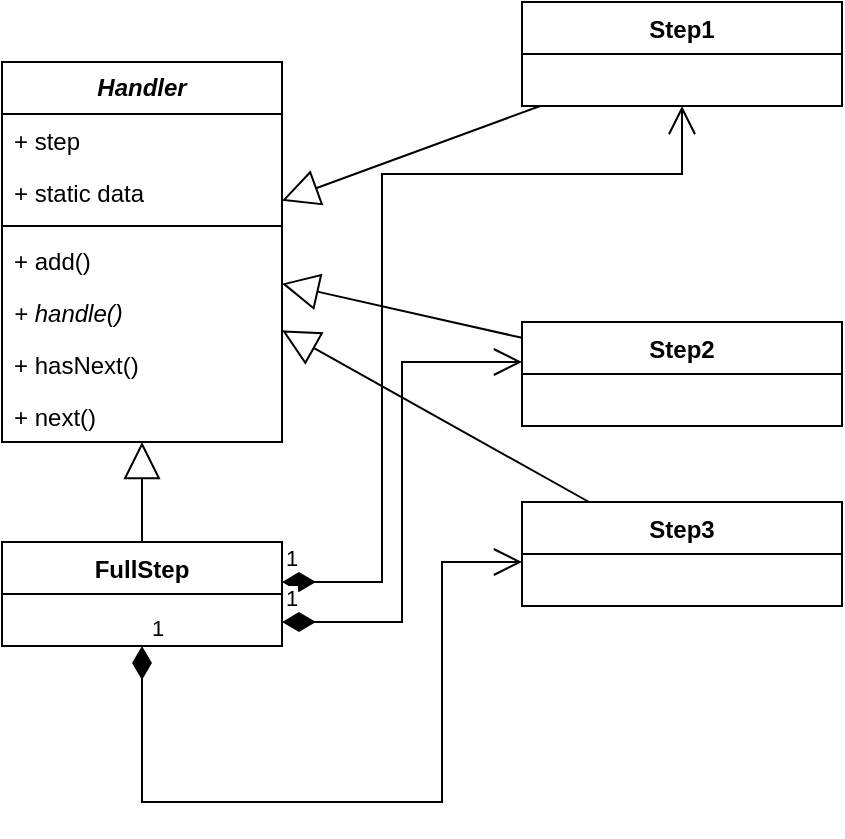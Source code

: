 <mxfile version="21.6.8" type="github">
  <diagram name="Page-1" id="rLhutt1Bn5XuG1KHNgAZ">
    <mxGraphModel dx="926" dy="423" grid="1" gridSize="10" guides="1" tooltips="1" connect="1" arrows="1" fold="1" page="1" pageScale="1" pageWidth="3840" pageHeight="2400" math="0" shadow="0">
      <root>
        <mxCell id="0" />
        <mxCell id="1" parent="0" />
        <mxCell id="G5LJ6GWsRmSAzuhranLF-1" value="&lt;b&gt;&lt;i&gt;Handler&lt;/i&gt;&lt;/b&gt;" style="swimlane;fontStyle=0;childLayout=stackLayout;horizontal=1;startSize=26;fillColor=none;horizontalStack=0;resizeParent=1;resizeParentMax=0;resizeLast=0;collapsible=1;marginBottom=0;whiteSpace=wrap;html=1;" vertex="1" parent="1">
          <mxGeometry x="500" y="180" width="140" height="190" as="geometry" />
        </mxCell>
        <mxCell id="G5LJ6GWsRmSAzuhranLF-2" value="+ step" style="text;strokeColor=none;fillColor=none;align=left;verticalAlign=top;spacingLeft=4;spacingRight=4;overflow=hidden;rotatable=0;points=[[0,0.5],[1,0.5]];portConstraint=eastwest;whiteSpace=wrap;html=1;" vertex="1" parent="G5LJ6GWsRmSAzuhranLF-1">
          <mxGeometry y="26" width="140" height="26" as="geometry" />
        </mxCell>
        <mxCell id="G5LJ6GWsRmSAzuhranLF-3" value="+ static data" style="text;strokeColor=none;fillColor=none;align=left;verticalAlign=top;spacingLeft=4;spacingRight=4;overflow=hidden;rotatable=0;points=[[0,0.5],[1,0.5]];portConstraint=eastwest;whiteSpace=wrap;html=1;" vertex="1" parent="G5LJ6GWsRmSAzuhranLF-1">
          <mxGeometry y="52" width="140" height="26" as="geometry" />
        </mxCell>
        <mxCell id="G5LJ6GWsRmSAzuhranLF-5" value="" style="line;strokeWidth=1;fillColor=none;align=left;verticalAlign=middle;spacingTop=-1;spacingLeft=3;spacingRight=3;rotatable=0;labelPosition=right;points=[];portConstraint=eastwest;strokeColor=inherit;" vertex="1" parent="G5LJ6GWsRmSAzuhranLF-1">
          <mxGeometry y="78" width="140" height="8" as="geometry" />
        </mxCell>
        <mxCell id="G5LJ6GWsRmSAzuhranLF-4" value="+ add()" style="text;strokeColor=none;fillColor=none;align=left;verticalAlign=top;spacingLeft=4;spacingRight=4;overflow=hidden;rotatable=0;points=[[0,0.5],[1,0.5]];portConstraint=eastwest;whiteSpace=wrap;html=1;" vertex="1" parent="G5LJ6GWsRmSAzuhranLF-1">
          <mxGeometry y="86" width="140" height="26" as="geometry" />
        </mxCell>
        <mxCell id="G5LJ6GWsRmSAzuhranLF-6" value="&lt;i&gt;+ handle()&lt;/i&gt;" style="text;strokeColor=none;fillColor=none;align=left;verticalAlign=top;spacingLeft=4;spacingRight=4;overflow=hidden;rotatable=0;points=[[0,0.5],[1,0.5]];portConstraint=eastwest;whiteSpace=wrap;html=1;" vertex="1" parent="G5LJ6GWsRmSAzuhranLF-1">
          <mxGeometry y="112" width="140" height="26" as="geometry" />
        </mxCell>
        <mxCell id="G5LJ6GWsRmSAzuhranLF-7" value="+ hasNext()" style="text;strokeColor=none;fillColor=none;align=left;verticalAlign=top;spacingLeft=4;spacingRight=4;overflow=hidden;rotatable=0;points=[[0,0.5],[1,0.5]];portConstraint=eastwest;whiteSpace=wrap;html=1;" vertex="1" parent="G5LJ6GWsRmSAzuhranLF-1">
          <mxGeometry y="138" width="140" height="26" as="geometry" />
        </mxCell>
        <mxCell id="G5LJ6GWsRmSAzuhranLF-8" value="+ next()" style="text;strokeColor=none;fillColor=none;align=left;verticalAlign=top;spacingLeft=4;spacingRight=4;overflow=hidden;rotatable=0;points=[[0,0.5],[1,0.5]];portConstraint=eastwest;whiteSpace=wrap;html=1;" vertex="1" parent="G5LJ6GWsRmSAzuhranLF-1">
          <mxGeometry y="164" width="140" height="26" as="geometry" />
        </mxCell>
        <mxCell id="G5LJ6GWsRmSAzuhranLF-9" value="FullStep" style="swimlane;fontStyle=1;align=center;verticalAlign=top;childLayout=stackLayout;horizontal=1;startSize=26;horizontalStack=0;resizeParent=1;resizeParentMax=0;resizeLast=0;collapsible=1;marginBottom=0;whiteSpace=wrap;html=1;" vertex="1" parent="1">
          <mxGeometry x="500" y="420" width="140" height="52" as="geometry" />
        </mxCell>
        <mxCell id="G5LJ6GWsRmSAzuhranLF-13" value="Step1" style="swimlane;fontStyle=1;align=center;verticalAlign=top;childLayout=stackLayout;horizontal=1;startSize=26;horizontalStack=0;resizeParent=1;resizeParentMax=0;resizeLast=0;collapsible=1;marginBottom=0;whiteSpace=wrap;html=1;" vertex="1" parent="1">
          <mxGeometry x="760" y="150" width="160" height="52" as="geometry" />
        </mxCell>
        <mxCell id="G5LJ6GWsRmSAzuhranLF-14" value="" style="endArrow=block;endSize=16;endFill=0;html=1;rounded=0;" edge="1" parent="1" source="G5LJ6GWsRmSAzuhranLF-9" target="G5LJ6GWsRmSAzuhranLF-1">
          <mxGeometry width="160" relative="1" as="geometry">
            <mxPoint x="840" y="330" as="sourcePoint" />
            <mxPoint x="1000" y="330" as="targetPoint" />
          </mxGeometry>
        </mxCell>
        <mxCell id="G5LJ6GWsRmSAzuhranLF-15" value="1" style="endArrow=open;html=1;endSize=12;startArrow=diamondThin;startSize=14;startFill=1;edgeStyle=orthogonalEdgeStyle;align=left;verticalAlign=bottom;rounded=0;" edge="1" parent="1" source="G5LJ6GWsRmSAzuhranLF-9" target="G5LJ6GWsRmSAzuhranLF-13">
          <mxGeometry x="-1" y="3" relative="1" as="geometry">
            <mxPoint x="840" y="330" as="sourcePoint" />
            <mxPoint x="690" y="320" as="targetPoint" />
            <Array as="points">
              <mxPoint x="690" y="440" />
              <mxPoint x="690" y="236" />
            </Array>
          </mxGeometry>
        </mxCell>
        <mxCell id="G5LJ6GWsRmSAzuhranLF-16" value="Step2" style="swimlane;fontStyle=1;align=center;verticalAlign=top;childLayout=stackLayout;horizontal=1;startSize=26;horizontalStack=0;resizeParent=1;resizeParentMax=0;resizeLast=0;collapsible=1;marginBottom=0;whiteSpace=wrap;html=1;" vertex="1" parent="1">
          <mxGeometry x="760" y="310" width="160" height="52" as="geometry" />
        </mxCell>
        <mxCell id="G5LJ6GWsRmSAzuhranLF-17" value="Step3" style="swimlane;fontStyle=1;align=center;verticalAlign=top;childLayout=stackLayout;horizontal=1;startSize=26;horizontalStack=0;resizeParent=1;resizeParentMax=0;resizeLast=0;collapsible=1;marginBottom=0;whiteSpace=wrap;html=1;" vertex="1" parent="1">
          <mxGeometry x="760" y="400" width="160" height="52" as="geometry" />
        </mxCell>
        <mxCell id="G5LJ6GWsRmSAzuhranLF-18" value="1" style="endArrow=open;html=1;endSize=12;startArrow=diamondThin;startSize=14;startFill=1;edgeStyle=orthogonalEdgeStyle;align=left;verticalAlign=bottom;rounded=0;" edge="1" parent="1" source="G5LJ6GWsRmSAzuhranLF-9" target="G5LJ6GWsRmSAzuhranLF-16">
          <mxGeometry x="-1" y="3" relative="1" as="geometry">
            <mxPoint x="640" y="460" as="sourcePoint" />
            <mxPoint x="730" y="330" as="targetPoint" />
            <Array as="points">
              <mxPoint x="700" y="460" />
              <mxPoint x="700" y="330" />
            </Array>
          </mxGeometry>
        </mxCell>
        <mxCell id="G5LJ6GWsRmSAzuhranLF-19" value="1" style="endArrow=open;html=1;endSize=12;startArrow=diamondThin;startSize=14;startFill=1;edgeStyle=orthogonalEdgeStyle;align=left;verticalAlign=bottom;rounded=0;" edge="1" parent="1" source="G5LJ6GWsRmSAzuhranLF-9" target="G5LJ6GWsRmSAzuhranLF-17">
          <mxGeometry x="-1" y="3" relative="1" as="geometry">
            <mxPoint x="660" y="550" as="sourcePoint" />
            <mxPoint x="750" y="430" as="targetPoint" />
            <Array as="points">
              <mxPoint x="570" y="550" />
              <mxPoint x="720" y="550" />
              <mxPoint x="720" y="430" />
            </Array>
          </mxGeometry>
        </mxCell>
        <mxCell id="G5LJ6GWsRmSAzuhranLF-21" value="" style="endArrow=block;endSize=16;endFill=0;html=1;rounded=0;" edge="1" parent="1" source="G5LJ6GWsRmSAzuhranLF-13" target="G5LJ6GWsRmSAzuhranLF-1">
          <mxGeometry width="160" relative="1" as="geometry">
            <mxPoint x="750" y="260" as="sourcePoint" />
            <mxPoint x="850" y="160" as="targetPoint" />
          </mxGeometry>
        </mxCell>
        <mxCell id="G5LJ6GWsRmSAzuhranLF-22" value="" style="endArrow=block;endSize=16;endFill=0;html=1;rounded=0;" edge="1" parent="1" source="G5LJ6GWsRmSAzuhranLF-16" target="G5LJ6GWsRmSAzuhranLF-1">
          <mxGeometry width="160" relative="1" as="geometry">
            <mxPoint x="779" y="212" as="sourcePoint" />
            <mxPoint x="650" y="259" as="targetPoint" />
          </mxGeometry>
        </mxCell>
        <mxCell id="G5LJ6GWsRmSAzuhranLF-24" value="" style="endArrow=block;endSize=16;endFill=0;html=1;rounded=0;" edge="1" parent="1" source="G5LJ6GWsRmSAzuhranLF-17" target="G5LJ6GWsRmSAzuhranLF-1">
          <mxGeometry width="160" relative="1" as="geometry">
            <mxPoint x="793.51" y="420" as="sourcePoint" />
            <mxPoint x="640" y="334.148" as="targetPoint" />
          </mxGeometry>
        </mxCell>
      </root>
    </mxGraphModel>
  </diagram>
</mxfile>
